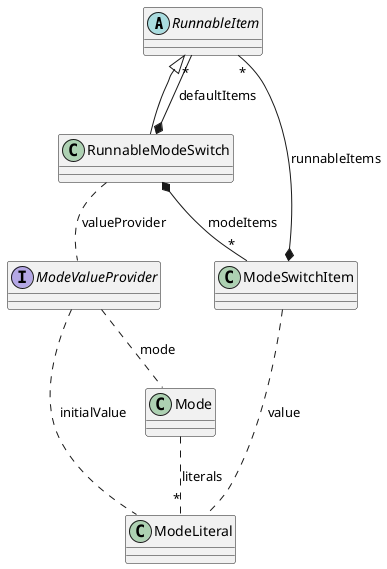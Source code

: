 @startuml

abstract RunnableItem
interface ModeValueProvider

RunnableItem <|-- RunnableModeSwitch
RunnableModeSwitch .. ModeValueProvider : valueProvider
RunnableModeSwitch *-- "*" ModeSwitchItem : modeItems
RunnableModeSwitch *-- "*" RunnableItem : defaultItems

ModeSwitchItem .. ModeLiteral : value
ModeSwitchItem *-- "*" RunnableItem : runnableItems

ModeValueProvider .. Mode : mode
ModeValueProvider .. ModeLiteral : initialValue

Mode .. "*" ModeLiteral : literals

@enduml
